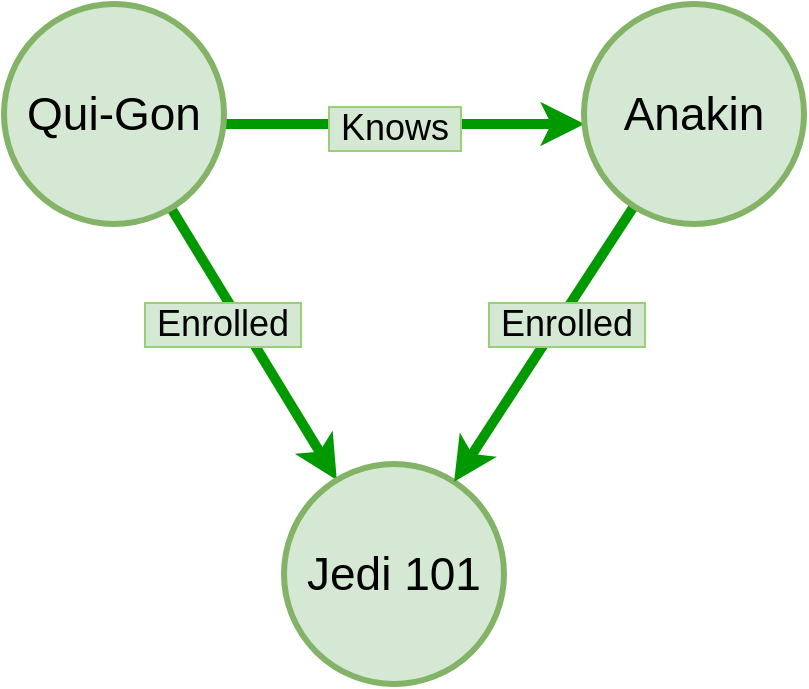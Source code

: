 <mxfile version="21.2.9" type="device">
  <diagram name="Page-1" id="ydjz0dapqU2Nu1RCDTIV">
    <mxGraphModel dx="1410" dy="1824" grid="1" gridSize="10" guides="1" tooltips="1" connect="1" arrows="1" fold="1" page="1" pageScale="1" pageWidth="850" pageHeight="1100" math="0" shadow="0">
      <root>
        <mxCell id="0" />
        <mxCell id="1" parent="0" />
        <mxCell id="ofTlYQ7N_XRBszg6orTm-1" style="rounded=0;orthogonalLoop=1;jettySize=auto;html=1;strokeWidth=5;strokeColor=#009900;" edge="1" parent="1" source="ofTlYQ7N_XRBszg6orTm-5" target="ofTlYQ7N_XRBszg6orTm-6">
          <mxGeometry relative="1" as="geometry" />
        </mxCell>
        <mxCell id="ofTlYQ7N_XRBszg6orTm-2" value="&amp;nbsp;Enrolled&amp;nbsp; " style="edgeLabel;html=1;align=center;verticalAlign=middle;resizable=0;points=[];fontSize=18;labelBackgroundColor=#D5E8D4;labelBorderColor=#97D077;" vertex="1" connectable="0" parent="ofTlYQ7N_XRBszg6orTm-1">
          <mxGeometry x="-0.373" y="-3" relative="1" as="geometry">
            <mxPoint x="2" y="13" as="offset" />
          </mxGeometry>
        </mxCell>
        <mxCell id="ofTlYQ7N_XRBszg6orTm-3" style="edgeStyle=orthogonalEdgeStyle;rounded=0;orthogonalLoop=1;jettySize=auto;html=1;strokeWidth=5;fillColor=#d5e8d4;strokeColor=#009900;" edge="1" parent="1" source="ofTlYQ7N_XRBszg6orTm-5" target="ofTlYQ7N_XRBszg6orTm-9">
          <mxGeometry relative="1" as="geometry">
            <Array as="points">
              <mxPoint x="370" y="-490" />
              <mxPoint x="370" y="-490" />
            </Array>
          </mxGeometry>
        </mxCell>
        <mxCell id="ofTlYQ7N_XRBszg6orTm-4" value="&lt;font style=&quot;font-size: 18px;&quot;&gt;&amp;nbsp;Knows&amp;nbsp; &lt;br&gt;&lt;/font&gt;" style="edgeLabel;html=1;align=center;verticalAlign=middle;resizable=0;points=[];labelBackgroundColor=#D5E8D4;labelBorderColor=#97D077;" vertex="1" connectable="0" parent="ofTlYQ7N_XRBszg6orTm-3">
          <mxGeometry x="-0.146" y="-2" relative="1" as="geometry">
            <mxPoint x="8" as="offset" />
          </mxGeometry>
        </mxCell>
        <mxCell id="ofTlYQ7N_XRBszg6orTm-5" value="Qui-Gon" style="ellipse;whiteSpace=wrap;html=1;aspect=fixed;strokeWidth=3;fontSize=23;fillColor=#d5e8d4;strokeColor=#82b366;" vertex="1" parent="1">
          <mxGeometry x="180" y="-550" width="110" height="110" as="geometry" />
        </mxCell>
        <mxCell id="ofTlYQ7N_XRBszg6orTm-6" value="Jedi 101" style="ellipse;whiteSpace=wrap;html=1;aspect=fixed;strokeWidth=3;fontSize=23;fillColor=#d5e8d4;strokeColor=#82b366;" vertex="1" parent="1">
          <mxGeometry x="320" y="-320" width="110" height="110" as="geometry" />
        </mxCell>
        <mxCell id="ofTlYQ7N_XRBszg6orTm-7" style="rounded=0;orthogonalLoop=1;jettySize=auto;html=1;strokeWidth=5;fillColor=#d5e8d4;strokeColor=#009900;" edge="1" parent="1" source="ofTlYQ7N_XRBszg6orTm-9" target="ofTlYQ7N_XRBszg6orTm-6">
          <mxGeometry relative="1" as="geometry" />
        </mxCell>
        <mxCell id="ofTlYQ7N_XRBszg6orTm-8" value="&amp;nbsp;Enrolled&amp;nbsp; " style="edgeLabel;html=1;align=center;verticalAlign=middle;resizable=0;points=[];fontSize=18;labelBackgroundColor=#D5E8D4;labelBorderColor=#97D077;" vertex="1" connectable="0" parent="ofTlYQ7N_XRBszg6orTm-7">
          <mxGeometry x="-0.233" relative="1" as="geometry">
            <mxPoint y="6" as="offset" />
          </mxGeometry>
        </mxCell>
        <mxCell id="ofTlYQ7N_XRBszg6orTm-9" value="Anakin" style="ellipse;whiteSpace=wrap;html=1;aspect=fixed;strokeWidth=3;fontSize=23;fillColor=#d5e8d4;strokeColor=#82b366;" vertex="1" parent="1">
          <mxGeometry x="470" y="-550" width="110" height="110" as="geometry" />
        </mxCell>
      </root>
    </mxGraphModel>
  </diagram>
</mxfile>
